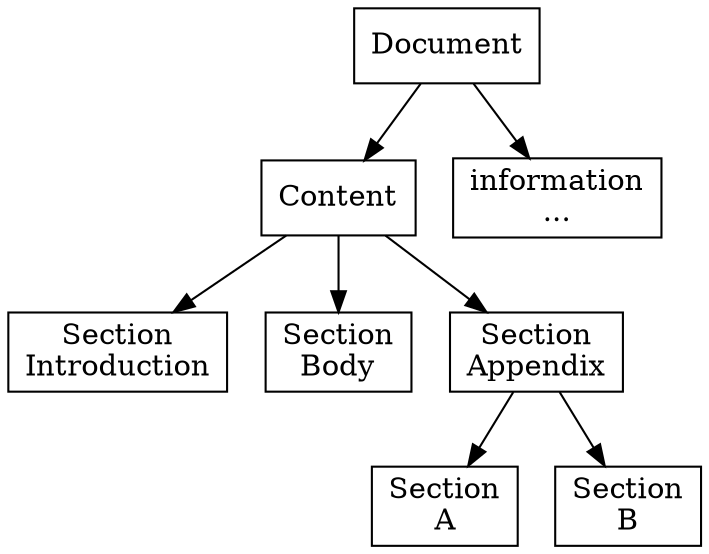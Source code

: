 digraph g
{
	rankdir="TB";
	ratio="compress";
	overlap="false";
	node [shape="box"];
	
	"section1" [label="Section\nIntroduction"];
	"section2" [label="Section\nBody"];
	"section3" [label="Section\nAppendix"];
	"section3.1" [label="Section\nA"];
	"section3.2" [label="Section\nB"];
	"Document" -> "Content";
	"Document" -> "information\n...";
	"Content" -> "section1";
	"Content" -> "section2";
	"Content" -> "section3";
	"section3" -> "section3.1";
	"section3" -> "section3.2";
}
